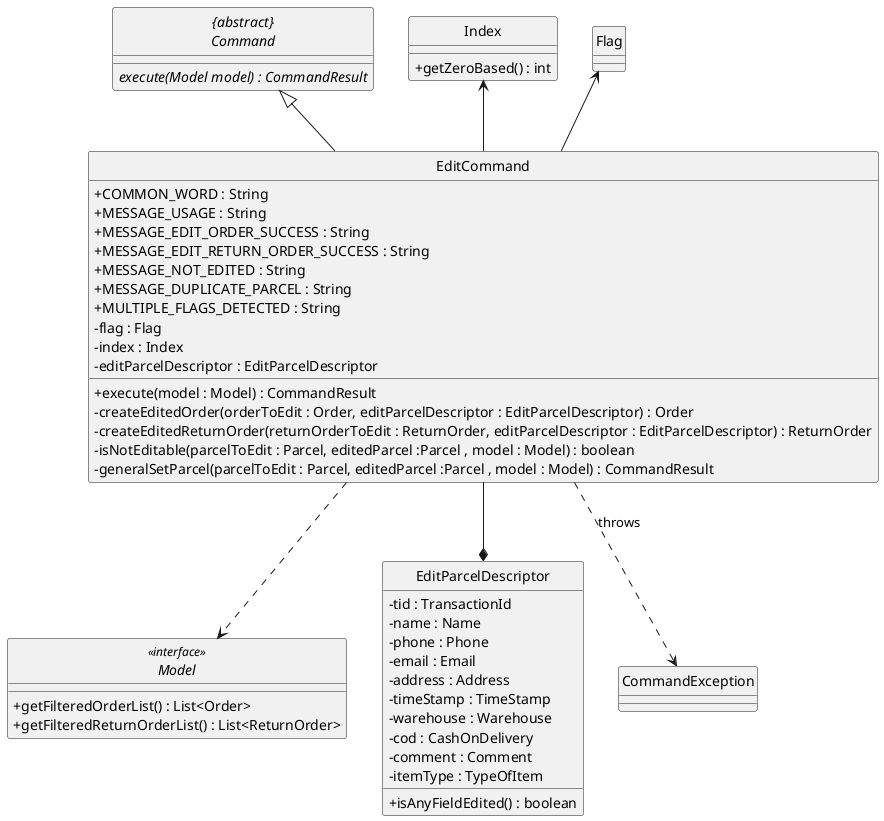 @startuml
skinparam backgroundColor #ffffff
skinparam classAttributeIconSize 0
hide circle

"{abstract}\nCommand" <|-- EditCommand
Index <-down- EditCommand
Flag <-down- EditCommand
EditCommand ..> Model
EditCommand --* EditParcelDescriptor
EditCommand ..> CommandException : throws

abstract class "{abstract}\nCommand" {
    {abstract} execute(Model model) : CommandResult
}

class EditCommand {
    'Fields of SearchCommand
    + COMMON_WORD : String
    + MESSAGE_USAGE : String
    + MESSAGE_EDIT_ORDER_SUCCESS : String
    + MESSAGE_EDIT_RETURN_ORDER_SUCCESS : String
    + MESSAGE_NOT_EDITED : String
    + MESSAGE_DUPLICATE_PARCEL : String
    + MULTIPLE_FLAGS_DETECTED : String
    - flag : Flag
    - index : Index
    - editParcelDescriptor : EditParcelDescriptor

    'Methods of SearchCommand
    + execute(model : Model) : CommandResult
    - createEditedOrder(orderToEdit : Order, editParcelDescriptor : EditParcelDescriptor) : Order
    - createEditedReturnOrder(returnOrderToEdit : ReturnOrder, editParcelDescriptor : EditParcelDescriptor) : ReturnOrder
    - isNotEditable(parcelToEdit : Parcel, editedParcel :Parcel , model : Model) : boolean
    - generalSetParcel(parcelToEdit : Parcel, editedParcel :Parcel , model : Model) : CommandResult
}

class EditParcelDescriptor {
    - tid : TransactionId
    - name : Name
    - phone : Phone
    - email : Email
    - address : Address
    - timeStamp : TimeStamp
    - warehouse : Warehouse
    - cod : CashOnDelivery
    - comment : Comment
    - itemType : TypeOfItem
    + isAnyFieldEdited() : boolean

}


interface Model <<interface>> {
    'Interface Methods
    + getFilteredOrderList() : List<Order>
    + getFilteredReturnOrderList() : List<ReturnOrder>
}

class Index {
    + getZeroBased() : int
}

class Flag {

}



@enduml
